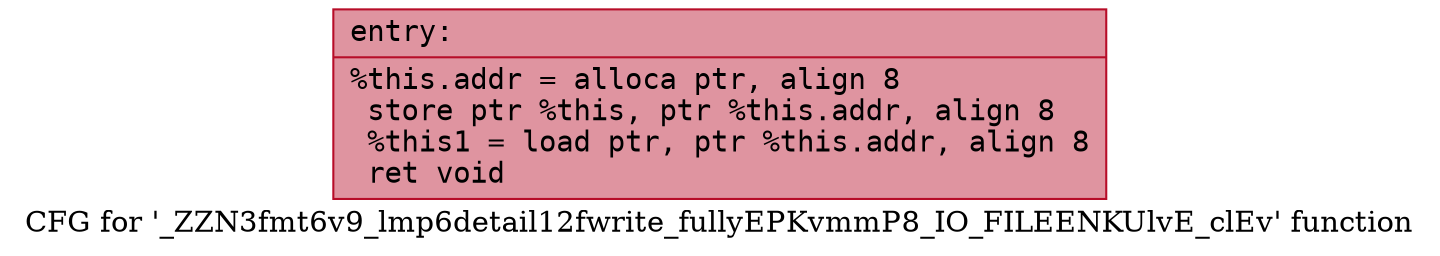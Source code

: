 digraph "CFG for '_ZZN3fmt6v9_lmp6detail12fwrite_fullyEPKvmmP8_IO_FILEENKUlvE_clEv' function" {
	label="CFG for '_ZZN3fmt6v9_lmp6detail12fwrite_fullyEPKvmmP8_IO_FILEENKUlvE_clEv' function";

	Node0x55fec306cd70 [shape=record,color="#b70d28ff", style=filled, fillcolor="#b70d2870" fontname="Courier",label="{entry:\l|  %this.addr = alloca ptr, align 8\l  store ptr %this, ptr %this.addr, align 8\l  %this1 = load ptr, ptr %this.addr, align 8\l  ret void\l}"];
}
